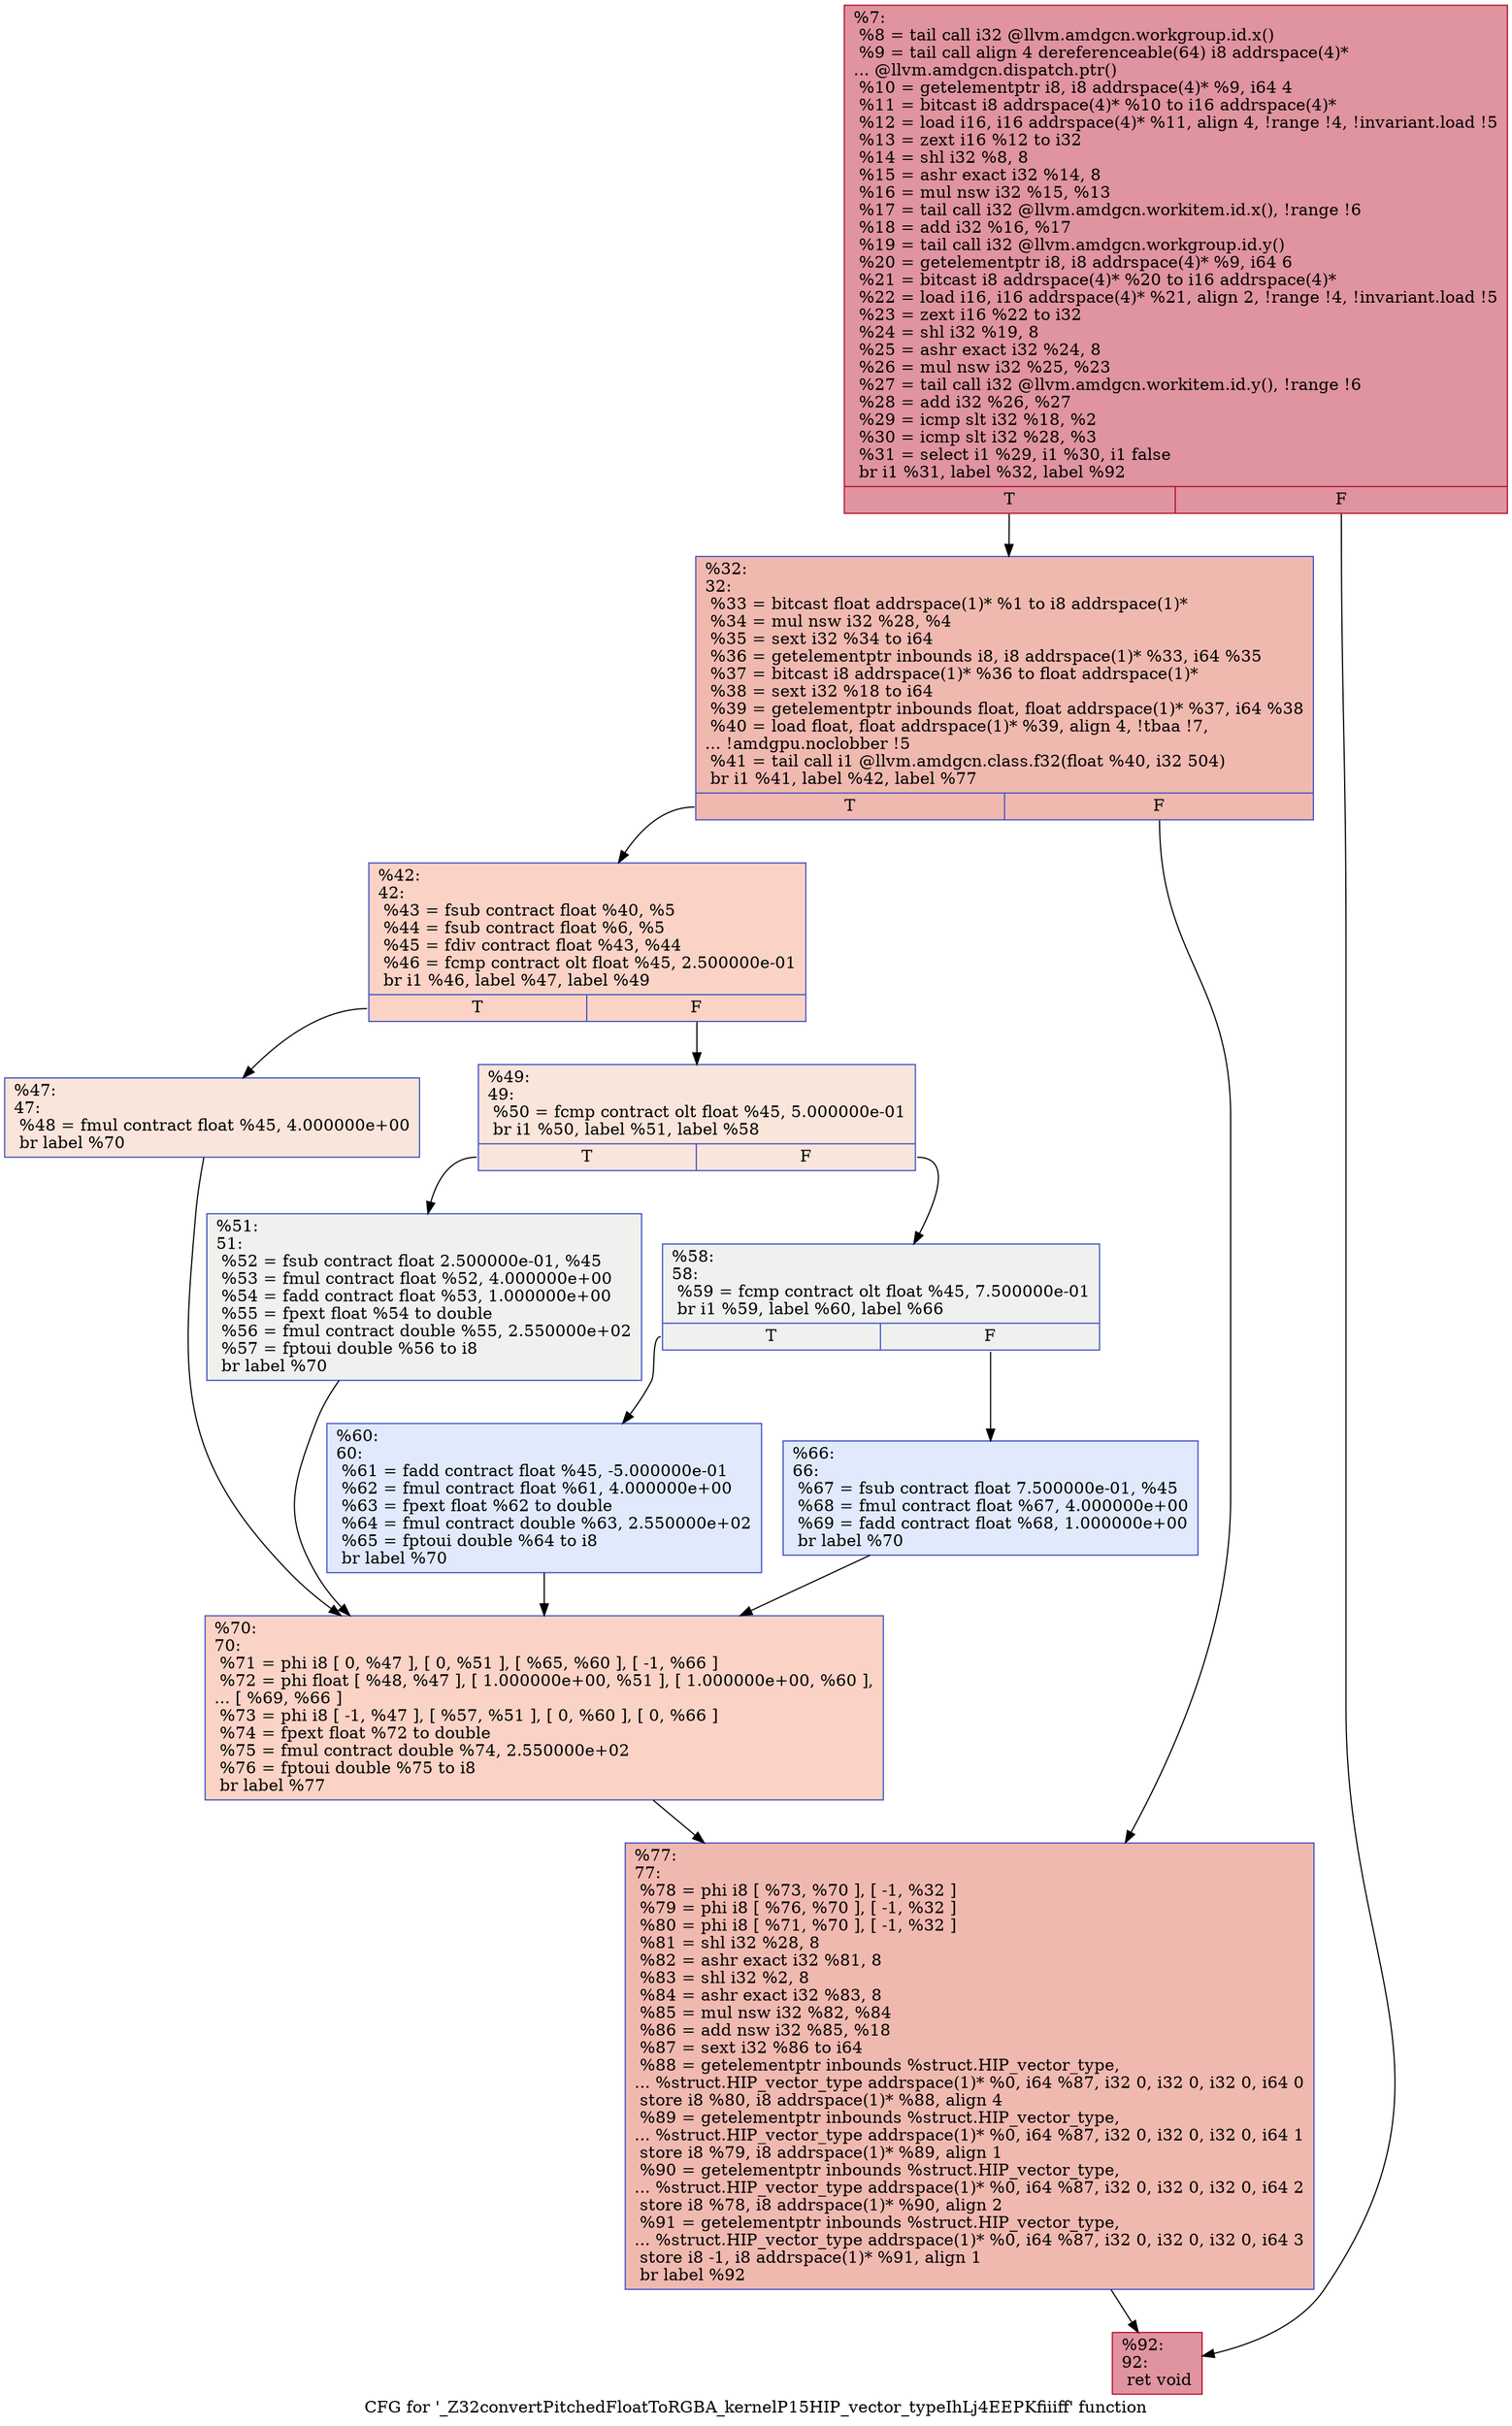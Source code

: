 digraph "CFG for '_Z32convertPitchedFloatToRGBA_kernelP15HIP_vector_typeIhLj4EEPKfiiiff' function" {
	label="CFG for '_Z32convertPitchedFloatToRGBA_kernelP15HIP_vector_typeIhLj4EEPKfiiiff' function";

	Node0x4757b50 [shape=record,color="#b70d28ff", style=filled, fillcolor="#b70d2870",label="{%7:\l  %8 = tail call i32 @llvm.amdgcn.workgroup.id.x()\l  %9 = tail call align 4 dereferenceable(64) i8 addrspace(4)*\l... @llvm.amdgcn.dispatch.ptr()\l  %10 = getelementptr i8, i8 addrspace(4)* %9, i64 4\l  %11 = bitcast i8 addrspace(4)* %10 to i16 addrspace(4)*\l  %12 = load i16, i16 addrspace(4)* %11, align 4, !range !4, !invariant.load !5\l  %13 = zext i16 %12 to i32\l  %14 = shl i32 %8, 8\l  %15 = ashr exact i32 %14, 8\l  %16 = mul nsw i32 %15, %13\l  %17 = tail call i32 @llvm.amdgcn.workitem.id.x(), !range !6\l  %18 = add i32 %16, %17\l  %19 = tail call i32 @llvm.amdgcn.workgroup.id.y()\l  %20 = getelementptr i8, i8 addrspace(4)* %9, i64 6\l  %21 = bitcast i8 addrspace(4)* %20 to i16 addrspace(4)*\l  %22 = load i16, i16 addrspace(4)* %21, align 2, !range !4, !invariant.load !5\l  %23 = zext i16 %22 to i32\l  %24 = shl i32 %19, 8\l  %25 = ashr exact i32 %24, 8\l  %26 = mul nsw i32 %25, %23\l  %27 = tail call i32 @llvm.amdgcn.workitem.id.y(), !range !6\l  %28 = add i32 %26, %27\l  %29 = icmp slt i32 %18, %2\l  %30 = icmp slt i32 %28, %3\l  %31 = select i1 %29, i1 %30, i1 false\l  br i1 %31, label %32, label %92\l|{<s0>T|<s1>F}}"];
	Node0x4757b50:s0 -> Node0x475b7f0;
	Node0x4757b50:s1 -> Node0x475b880;
	Node0x475b7f0 [shape=record,color="#3d50c3ff", style=filled, fillcolor="#de614d70",label="{%32:\l32:                                               \l  %33 = bitcast float addrspace(1)* %1 to i8 addrspace(1)*\l  %34 = mul nsw i32 %28, %4\l  %35 = sext i32 %34 to i64\l  %36 = getelementptr inbounds i8, i8 addrspace(1)* %33, i64 %35\l  %37 = bitcast i8 addrspace(1)* %36 to float addrspace(1)*\l  %38 = sext i32 %18 to i64\l  %39 = getelementptr inbounds float, float addrspace(1)* %37, i64 %38\l  %40 = load float, float addrspace(1)* %39, align 4, !tbaa !7,\l... !amdgpu.noclobber !5\l  %41 = tail call i1 @llvm.amdgcn.class.f32(float %40, i32 504)\l  br i1 %41, label %42, label %77\l|{<s0>T|<s1>F}}"];
	Node0x475b7f0:s0 -> Node0x475c2a0;
	Node0x475b7f0:s1 -> Node0x475c330;
	Node0x475c2a0 [shape=record,color="#3d50c3ff", style=filled, fillcolor="#f59c7d70",label="{%42:\l42:                                               \l  %43 = fsub contract float %40, %5\l  %44 = fsub contract float %6, %5\l  %45 = fdiv contract float %43, %44\l  %46 = fcmp contract olt float %45, 2.500000e-01\l  br i1 %46, label %47, label %49\l|{<s0>T|<s1>F}}"];
	Node0x475c2a0:s0 -> Node0x475d0c0;
	Node0x475c2a0:s1 -> Node0x475d150;
	Node0x475d0c0 [shape=record,color="#3d50c3ff", style=filled, fillcolor="#f4c5ad70",label="{%47:\l47:                                               \l  %48 = fmul contract float %45, 4.000000e+00\l  br label %70\l}"];
	Node0x475d0c0 -> Node0x475d320;
	Node0x475d150 [shape=record,color="#3d50c3ff", style=filled, fillcolor="#f4c5ad70",label="{%49:\l49:                                               \l  %50 = fcmp contract olt float %45, 5.000000e-01\l  br i1 %50, label %51, label %58\l|{<s0>T|<s1>F}}"];
	Node0x475d150:s0 -> Node0x475d4b0;
	Node0x475d150:s1 -> Node0x475d540;
	Node0x475d4b0 [shape=record,color="#3d50c3ff", style=filled, fillcolor="#dedcdb70",label="{%51:\l51:                                               \l  %52 = fsub contract float 2.500000e-01, %45\l  %53 = fmul contract float %52, 4.000000e+00\l  %54 = fadd contract float %53, 1.000000e+00\l  %55 = fpext float %54 to double\l  %56 = fmul contract double %55, 2.550000e+02\l  %57 = fptoui double %56 to i8\l  br label %70\l}"];
	Node0x475d4b0 -> Node0x475d320;
	Node0x475d540 [shape=record,color="#3d50c3ff", style=filled, fillcolor="#dedcdb70",label="{%58:\l58:                                               \l  %59 = fcmp contract olt float %45, 7.500000e-01\l  br i1 %59, label %60, label %66\l|{<s0>T|<s1>F}}"];
	Node0x475d540:s0 -> Node0x475dae0;
	Node0x475d540:s1 -> Node0x475db70;
	Node0x475dae0 [shape=record,color="#3d50c3ff", style=filled, fillcolor="#b9d0f970",label="{%60:\l60:                                               \l  %61 = fadd contract float %45, -5.000000e-01\l  %62 = fmul contract float %61, 4.000000e+00\l  %63 = fpext float %62 to double\l  %64 = fmul contract double %63, 2.550000e+02\l  %65 = fptoui double %64 to i8\l  br label %70\l}"];
	Node0x475dae0 -> Node0x475d320;
	Node0x475db70 [shape=record,color="#3d50c3ff", style=filled, fillcolor="#b9d0f970",label="{%66:\l66:                                               \l  %67 = fsub contract float 7.500000e-01, %45\l  %68 = fmul contract float %67, 4.000000e+00\l  %69 = fadd contract float %68, 1.000000e+00\l  br label %70\l}"];
	Node0x475db70 -> Node0x475d320;
	Node0x475d320 [shape=record,color="#3d50c3ff", style=filled, fillcolor="#f59c7d70",label="{%70:\l70:                                               \l  %71 = phi i8 [ 0, %47 ], [ 0, %51 ], [ %65, %60 ], [ -1, %66 ]\l  %72 = phi float [ %48, %47 ], [ 1.000000e+00, %51 ], [ 1.000000e+00, %60 ],\l... [ %69, %66 ]\l  %73 = phi i8 [ -1, %47 ], [ %57, %51 ], [ 0, %60 ], [ 0, %66 ]\l  %74 = fpext float %72 to double\l  %75 = fmul contract double %74, 2.550000e+02\l  %76 = fptoui double %75 to i8\l  br label %77\l}"];
	Node0x475d320 -> Node0x475c330;
	Node0x475c330 [shape=record,color="#3d50c3ff", style=filled, fillcolor="#de614d70",label="{%77:\l77:                                               \l  %78 = phi i8 [ %73, %70 ], [ -1, %32 ]\l  %79 = phi i8 [ %76, %70 ], [ -1, %32 ]\l  %80 = phi i8 [ %71, %70 ], [ -1, %32 ]\l  %81 = shl i32 %28, 8\l  %82 = ashr exact i32 %81, 8\l  %83 = shl i32 %2, 8\l  %84 = ashr exact i32 %83, 8\l  %85 = mul nsw i32 %82, %84\l  %86 = add nsw i32 %85, %18\l  %87 = sext i32 %86 to i64\l  %88 = getelementptr inbounds %struct.HIP_vector_type,\l... %struct.HIP_vector_type addrspace(1)* %0, i64 %87, i32 0, i32 0, i32 0, i64 0\l  store i8 %80, i8 addrspace(1)* %88, align 4\l  %89 = getelementptr inbounds %struct.HIP_vector_type,\l... %struct.HIP_vector_type addrspace(1)* %0, i64 %87, i32 0, i32 0, i32 0, i64 1\l  store i8 %79, i8 addrspace(1)* %89, align 1\l  %90 = getelementptr inbounds %struct.HIP_vector_type,\l... %struct.HIP_vector_type addrspace(1)* %0, i64 %87, i32 0, i32 0, i32 0, i64 2\l  store i8 %78, i8 addrspace(1)* %90, align 2\l  %91 = getelementptr inbounds %struct.HIP_vector_type,\l... %struct.HIP_vector_type addrspace(1)* %0, i64 %87, i32 0, i32 0, i32 0, i64 3\l  store i8 -1, i8 addrspace(1)* %91, align 1\l  br label %92\l}"];
	Node0x475c330 -> Node0x475b880;
	Node0x475b880 [shape=record,color="#b70d28ff", style=filled, fillcolor="#b70d2870",label="{%92:\l92:                                               \l  ret void\l}"];
}
